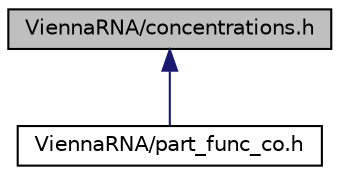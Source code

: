 digraph "ViennaRNA/concentrations.h"
{
 // INTERACTIVE_SVG=YES
 // LATEX_PDF_SIZE
  bgcolor="transparent";
  edge [fontname="Helvetica",fontsize="10",labelfontname="Helvetica",labelfontsize="10"];
  node [fontname="Helvetica",fontsize="10",shape=record];
  Node17 [label="ViennaRNA/concentrations.h",height=0.2,width=0.4,color="black", fillcolor="grey75", style="filled", fontcolor="black",tooltip="Concentration computations for RNA-RNA interactions."];
  Node17 -> Node18 [dir="back",color="midnightblue",fontsize="10",style="solid",fontname="Helvetica"];
  Node18 [label="ViennaRNA/part_func_co.h",height=0.2,width=0.4,color="black",URL="$part__func__co_8h.html",tooltip="Partition function for two RNA sequences."];
}
